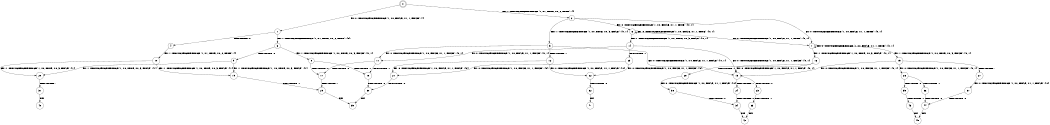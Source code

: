 digraph BCG {
size = "7, 10.5";
center = TRUE;
node [shape = circle];
0 [peripheries = 2];
0 -> 1 [label = "EX !0 !ATOMIC_EXCH_BRANCH (1, +0, FALSE, +1, 1, FALSE) !{}"];
0 -> 2 [label = "EX !1 !ATOMIC_EXCH_BRANCH (1, +1, TRUE, +0, 2, TRUE) !{}"];
1 -> 3 [label = "EX !1 !ATOMIC_EXCH_BRANCH (1, +1, TRUE, +0, 2, TRUE) !{0}"];
1 -> 4 [label = "TERMINATE !0"];
2 -> 5 [label = "EX !1 !ATOMIC_EXCH_BRANCH (1, +0, TRUE, +0, 3, FALSE) !{0, 1}"];
2 -> 6 [label = "EX !0 !ATOMIC_EXCH_BRANCH (1, +0, FALSE, +1, 1, TRUE) !{0, 1}"];
2 -> 7 [label = "EX !0 !ATOMIC_EXCH_BRANCH (1, +0, FALSE, +1, 1, TRUE) !{0, 1}"];
3 -> 8 [label = "EX !1 !ATOMIC_EXCH_BRANCH (1, +0, TRUE, +0, 3, FALSE) !{0, 1}"];
3 -> 9 [label = "TERMINATE !0"];
4 -> 10 [label = "EX !1 !ATOMIC_EXCH_BRANCH (1, +1, TRUE, +0, 2, TRUE) !{}"];
5 -> 11 [label = "EX !0 !ATOMIC_EXCH_BRANCH (1, +0, FALSE, +1, 1, FALSE) !{0, 1}"];
5 -> 12 [label = "TERMINATE !1"];
5 -> 13 [label = "EX !0 !ATOMIC_EXCH_BRANCH (1, +0, FALSE, +1, 1, FALSE) !{0, 1}"];
6 -> 6 [label = "EX !0 !ATOMIC_EXCH_BRANCH (1, +0, FALSE, +1, 1, TRUE) !{0, 1}"];
6 -> 14 [label = "EX !1 !ATOMIC_EXCH_BRANCH (1, +0, TRUE, +0, 3, FALSE) !{0, 1}"];
6 -> 7 [label = "EX !0 !ATOMIC_EXCH_BRANCH (1, +0, FALSE, +1, 1, TRUE) !{0, 1}"];
7 -> 15 [label = "EX !1 !ATOMIC_EXCH_BRANCH (1, +0, TRUE, +0, 3, FALSE) !{0, 1}"];
7 -> 7 [label = "EX !0 !ATOMIC_EXCH_BRANCH (1, +0, FALSE, +1, 1, TRUE) !{0, 1}"];
7 -> 16 [label = "EX !1 !ATOMIC_EXCH_BRANCH (1, +0, TRUE, +0, 3, FALSE) !{0, 1}"];
8 -> 17 [label = "TERMINATE !0"];
8 -> 18 [label = "TERMINATE !1"];
9 -> 19 [label = "EX !1 !ATOMIC_EXCH_BRANCH (1, +0, TRUE, +0, 3, FALSE) !{1}"];
9 -> 20 [label = "EX !1 !ATOMIC_EXCH_BRANCH (1, +0, TRUE, +0, 3, FALSE) !{1}"];
10 -> 19 [label = "EX !1 !ATOMIC_EXCH_BRANCH (1, +0, TRUE, +0, 3, FALSE) !{1}"];
10 -> 20 [label = "EX !1 !ATOMIC_EXCH_BRANCH (1, +0, TRUE, +0, 3, FALSE) !{1}"];
11 -> 17 [label = "TERMINATE !0"];
11 -> 18 [label = "TERMINATE !1"];
12 -> 21 [label = "EX !0 !ATOMIC_EXCH_BRANCH (1, +0, FALSE, +1, 1, FALSE) !{0}"];
12 -> 22 [label = "EX !0 !ATOMIC_EXCH_BRANCH (1, +0, FALSE, +1, 1, FALSE) !{0}"];
13 -> 23 [label = "TERMINATE !0"];
13 -> 24 [label = "TERMINATE !1"];
14 -> 11 [label = "EX !0 !ATOMIC_EXCH_BRANCH (1, +0, FALSE, +1, 1, FALSE) !{0, 1}"];
14 -> 25 [label = "TERMINATE !1"];
14 -> 13 [label = "EX !0 !ATOMIC_EXCH_BRANCH (1, +0, FALSE, +1, 1, FALSE) !{0, 1}"];
15 -> 26 [label = "EX !0 !ATOMIC_EXCH_BRANCH (1, +0, FALSE, +1, 1, FALSE) !{0, 1}"];
15 -> 27 [label = "TERMINATE !1"];
15 -> 13 [label = "EX !0 !ATOMIC_EXCH_BRANCH (1, +0, FALSE, +1, 1, FALSE) !{0, 1}"];
16 -> 13 [label = "EX !0 !ATOMIC_EXCH_BRANCH (1, +0, FALSE, +1, 1, FALSE) !{0, 1}"];
16 -> 28 [label = "TERMINATE !1"];
17 -> 29 [label = "TERMINATE !1"];
18 -> 30 [label = "TERMINATE !0"];
19 -> 29 [label = "TERMINATE !1"];
20 -> 31 [label = "TERMINATE !1"];
21 -> 30 [label = "TERMINATE !0"];
22 -> 32 [label = "TERMINATE !0"];
23 -> 33 [label = "TERMINATE !1"];
24 -> 34 [label = "TERMINATE !0"];
25 -> 21 [label = "EX !0 !ATOMIC_EXCH_BRANCH (1, +0, FALSE, +1, 1, FALSE) !{0}"];
25 -> 22 [label = "EX !0 !ATOMIC_EXCH_BRANCH (1, +0, FALSE, +1, 1, FALSE) !{0}"];
26 -> 35 [label = "TERMINATE !0"];
26 -> 36 [label = "TERMINATE !1"];
27 -> 37 [label = "EX !0 !ATOMIC_EXCH_BRANCH (1, +0, FALSE, +1, 1, FALSE) !{0}"];
28 -> 38 [label = "EX !0 !ATOMIC_EXCH_BRANCH (1, +0, FALSE, +1, 1, FALSE) !{0}"];
29 -> 39 [label = "exit"];
30 -> 39 [label = "exit"];
31 -> 40 [label = "exit"];
32 -> 41 [label = "exit"];
33 -> 42 [label = "exit"];
34 -> 42 [label = "exit"];
35 -> 43 [label = "TERMINATE !1"];
36 -> 44 [label = "TERMINATE !0"];
37 -> 44 [label = "TERMINATE !0"];
38 -> 34 [label = "TERMINATE !0"];
43 -> 45 [label = "exit"];
44 -> 45 [label = "exit"];
}
